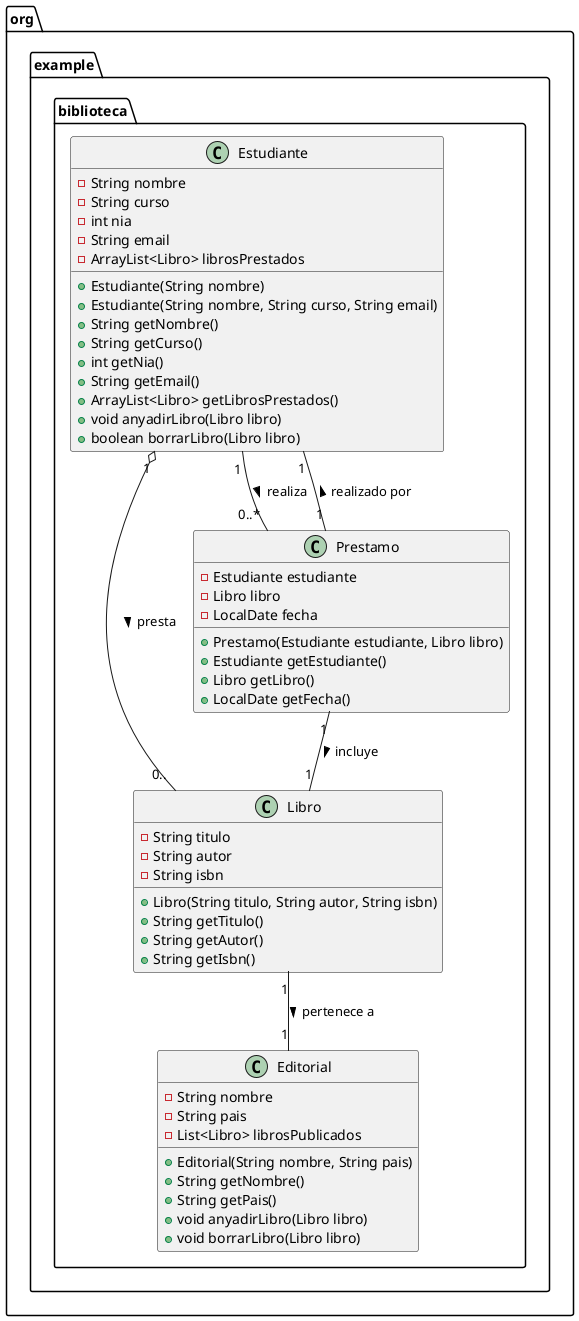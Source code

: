 @startuml

package org.example.biblioteca {
    class Estudiante {
        - String nombre
        - String curso
        - int nia
        - String email
        - ArrayList<Libro> librosPrestados
        + Estudiante(String nombre)
        + Estudiante(String nombre, String curso, String email)
        + String getNombre()
        + String getCurso()
        + int getNia()
        + String getEmail()
        + ArrayList<Libro> getLibrosPrestados()
        + void anyadirLibro(Libro libro)
        + boolean borrarLibro(Libro libro)
    }

    class Libro {
        - String titulo
        - String autor
        - String isbn
        + Libro(String titulo, String autor, String isbn)
        + String getTitulo()
        + String getAutor()
        + String getIsbn()
    }

    class Prestamo {
        - Estudiante estudiante
        - Libro libro
        - LocalDate fecha
        + Prestamo(Estudiante estudiante, Libro libro)
        + Estudiante getEstudiante()
        + Libro getLibro()
        + LocalDate getFecha()
    }

    class Editorial {
        - String nombre
        - String pais
        - List<Libro> librosPublicados
        + Editorial(String nombre, String pais)
        + String getNombre()
        + String getPais()
        + void anyadirLibro(Libro libro)
        + void borrarLibro(Libro libro)
    }

    Estudiante "1" o-- "0.." Libro : presta >
    Estudiante "1" -- "0..*" Prestamo : realiza >
    Libro "1" -- "1" Editorial : pertenece a >
    Prestamo "1" -- "1" Libro : incluye >
    Prestamo "1" -- "1" Estudiante : realizado por >
}

@enduml

